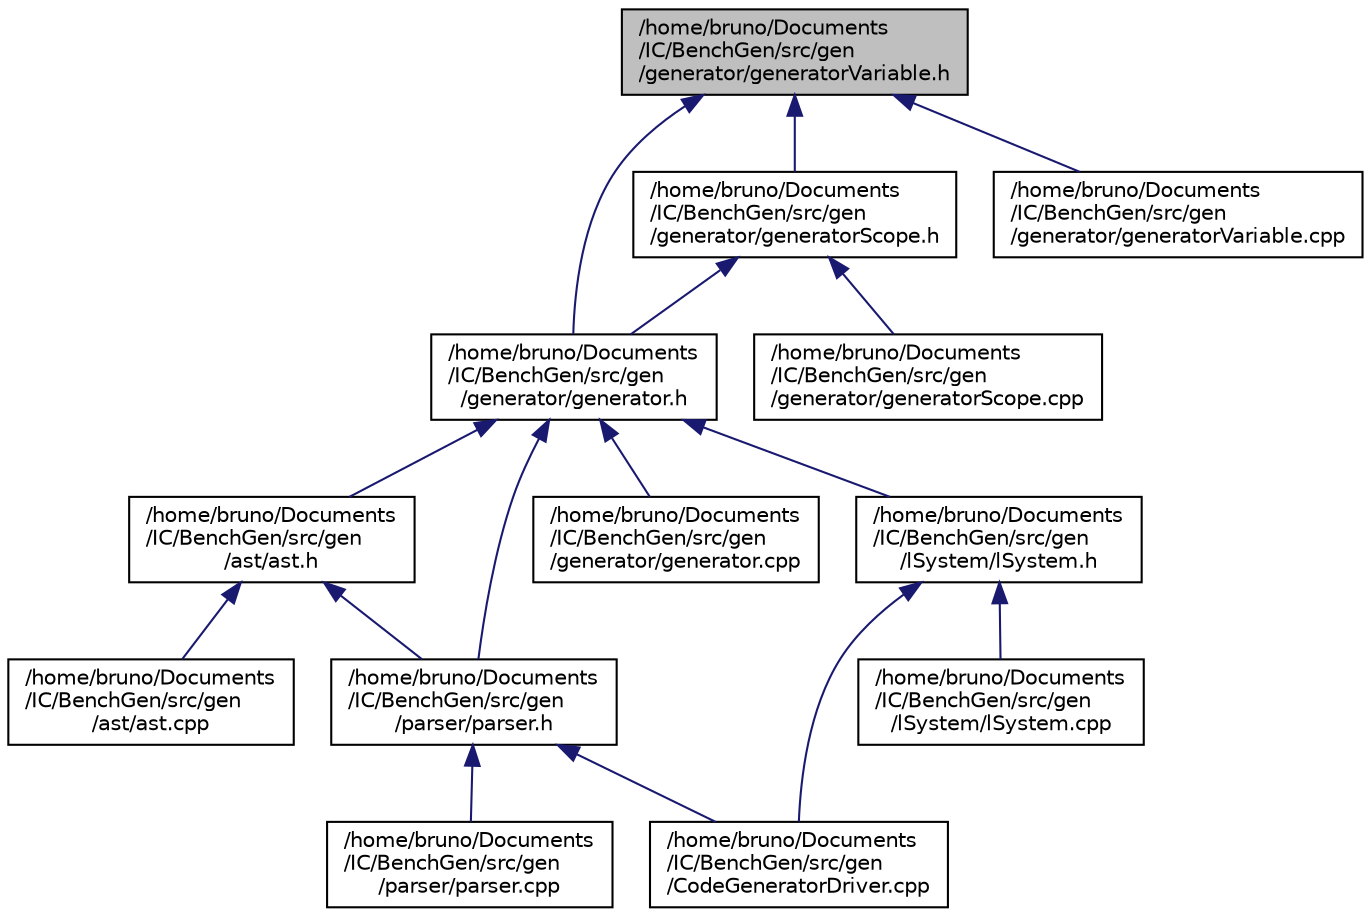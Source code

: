 digraph "/home/bruno/Documents/IC/BenchGen/src/gen/generator/generatorVariable.h"
{
 // LATEX_PDF_SIZE
  edge [fontname="Helvetica",fontsize="10",labelfontname="Helvetica",labelfontsize="10"];
  node [fontname="Helvetica",fontsize="10",shape=record];
  Node1 [label="/home/bruno/Documents\l/IC/BenchGen/src/gen\l/generator/generatorVariable.h",height=0.2,width=0.4,color="black", fillcolor="grey75", style="filled", fontcolor="black",tooltip=" "];
  Node1 -> Node2 [dir="back",color="midnightblue",fontsize="10",style="solid"];
  Node2 [label="/home/bruno/Documents\l/IC/BenchGen/src/gen\l/generator/generator.h",height=0.2,width=0.4,color="black", fillcolor="white", style="filled",URL="$generator_8h.html",tooltip=" "];
  Node2 -> Node3 [dir="back",color="midnightblue",fontsize="10",style="solid"];
  Node3 [label="/home/bruno/Documents\l/IC/BenchGen/src/gen\l/ast/ast.h",height=0.2,width=0.4,color="black", fillcolor="white", style="filled",URL="$ast_8h.html",tooltip=" "];
  Node3 -> Node4 [dir="back",color="midnightblue",fontsize="10",style="solid"];
  Node4 [label="/home/bruno/Documents\l/IC/BenchGen/src/gen\l/ast/ast.cpp",height=0.2,width=0.4,color="black", fillcolor="white", style="filled",URL="$ast_8cpp.html",tooltip=" "];
  Node3 -> Node5 [dir="back",color="midnightblue",fontsize="10",style="solid"];
  Node5 [label="/home/bruno/Documents\l/IC/BenchGen/src/gen\l/parser/parser.h",height=0.2,width=0.4,color="black", fillcolor="white", style="filled",URL="$parser_8h.html",tooltip=" "];
  Node5 -> Node6 [dir="back",color="midnightblue",fontsize="10",style="solid"];
  Node6 [label="/home/bruno/Documents\l/IC/BenchGen/src/gen\l/parser/parser.cpp",height=0.2,width=0.4,color="black", fillcolor="white", style="filled",URL="$parser_8cpp.html",tooltip=" "];
  Node5 -> Node7 [dir="back",color="midnightblue",fontsize="10",style="solid"];
  Node7 [label="/home/bruno/Documents\l/IC/BenchGen/src/gen\l/CodeGeneratorDriver.cpp",height=0.2,width=0.4,color="black", fillcolor="white", style="filled",URL="$CodeGeneratorDriver_8cpp.html",tooltip=" "];
  Node2 -> Node8 [dir="back",color="midnightblue",fontsize="10",style="solid"];
  Node8 [label="/home/bruno/Documents\l/IC/BenchGen/src/gen\l/generator/generator.cpp",height=0.2,width=0.4,color="black", fillcolor="white", style="filled",URL="$generator_8cpp.html",tooltip=" "];
  Node2 -> Node9 [dir="back",color="midnightblue",fontsize="10",style="solid"];
  Node9 [label="/home/bruno/Documents\l/IC/BenchGen/src/gen\l/lSystem/lSystem.h",height=0.2,width=0.4,color="black", fillcolor="white", style="filled",URL="$lSystem_8h.html",tooltip=" "];
  Node9 -> Node10 [dir="back",color="midnightblue",fontsize="10",style="solid"];
  Node10 [label="/home/bruno/Documents\l/IC/BenchGen/src/gen\l/lSystem/lSystem.cpp",height=0.2,width=0.4,color="black", fillcolor="white", style="filled",URL="$lSystem_8cpp.html",tooltip=" "];
  Node9 -> Node7 [dir="back",color="midnightblue",fontsize="10",style="solid"];
  Node2 -> Node5 [dir="back",color="midnightblue",fontsize="10",style="solid"];
  Node1 -> Node11 [dir="back",color="midnightblue",fontsize="10",style="solid"];
  Node11 [label="/home/bruno/Documents\l/IC/BenchGen/src/gen\l/generator/generatorScope.h",height=0.2,width=0.4,color="black", fillcolor="white", style="filled",URL="$generatorScope_8h.html",tooltip=" "];
  Node11 -> Node2 [dir="back",color="midnightblue",fontsize="10",style="solid"];
  Node11 -> Node12 [dir="back",color="midnightblue",fontsize="10",style="solid"];
  Node12 [label="/home/bruno/Documents\l/IC/BenchGen/src/gen\l/generator/generatorScope.cpp",height=0.2,width=0.4,color="black", fillcolor="white", style="filled",URL="$generatorScope_8cpp.html",tooltip=" "];
  Node1 -> Node13 [dir="back",color="midnightblue",fontsize="10",style="solid"];
  Node13 [label="/home/bruno/Documents\l/IC/BenchGen/src/gen\l/generator/generatorVariable.cpp",height=0.2,width=0.4,color="black", fillcolor="white", style="filled",URL="$generatorVariable_8cpp.html",tooltip=" "];
}
